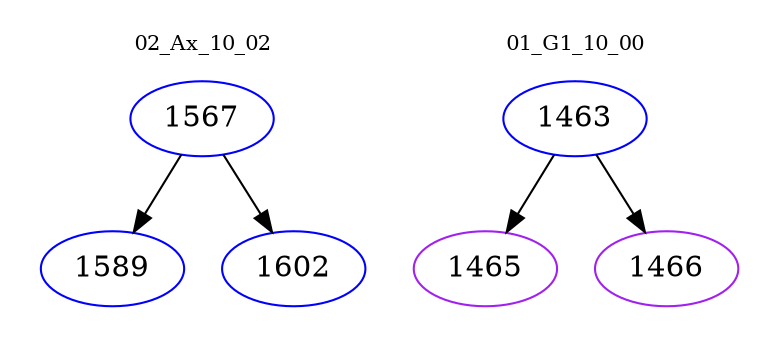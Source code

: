 digraph{
subgraph cluster_0 {
color = white
label = "02_Ax_10_02";
fontsize=10;
T0_1567 [label="1567", color="blue"]
T0_1567 -> T0_1589 [color="black"]
T0_1589 [label="1589", color="blue"]
T0_1567 -> T0_1602 [color="black"]
T0_1602 [label="1602", color="blue"]
}
subgraph cluster_1 {
color = white
label = "01_G1_10_00";
fontsize=10;
T1_1463 [label="1463", color="blue"]
T1_1463 -> T1_1465 [color="black"]
T1_1465 [label="1465", color="purple"]
T1_1463 -> T1_1466 [color="black"]
T1_1466 [label="1466", color="purple"]
}
}
